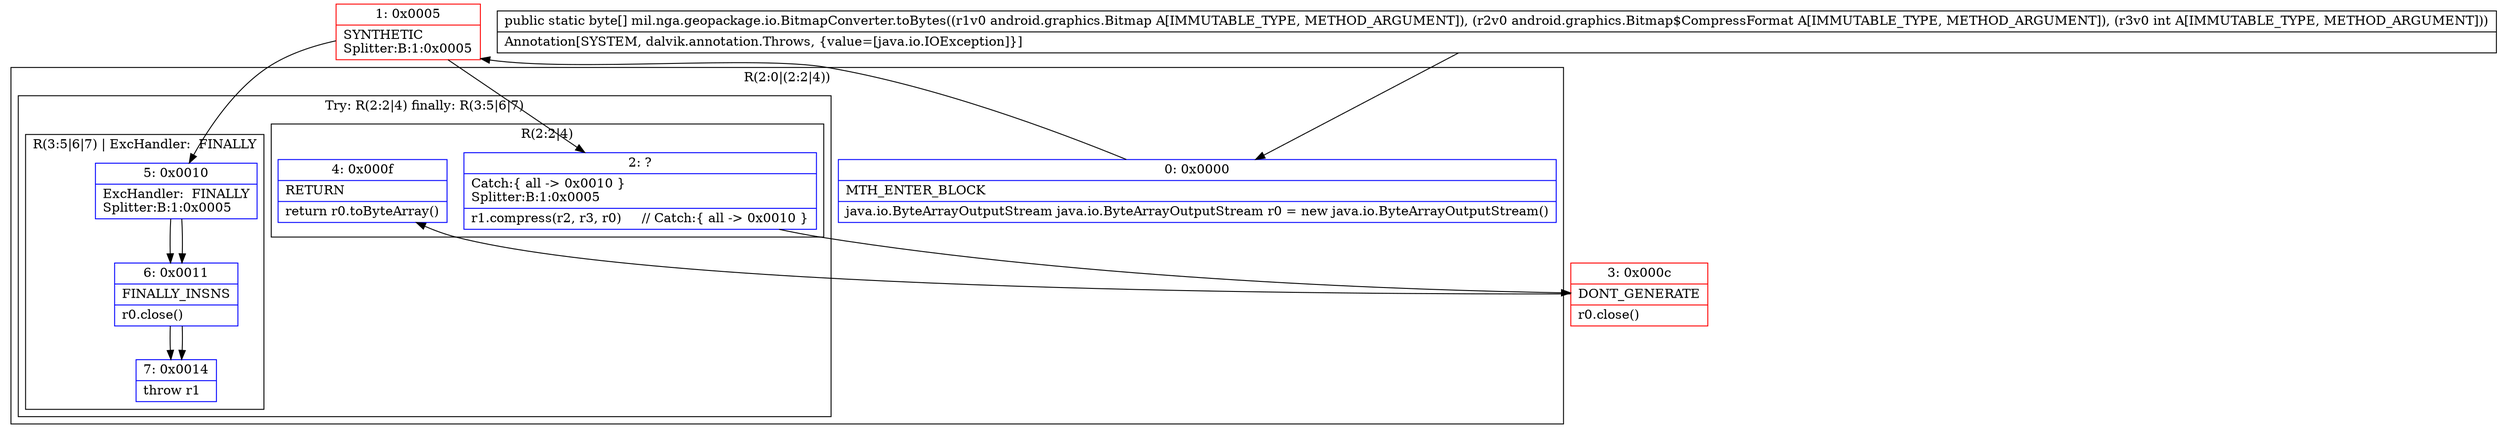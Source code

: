 digraph "CFG formil.nga.geopackage.io.BitmapConverter.toBytes(Landroid\/graphics\/Bitmap;Landroid\/graphics\/Bitmap$CompressFormat;I)[B" {
subgraph cluster_Region_1841311134 {
label = "R(2:0|(2:2|4))";
node [shape=record,color=blue];
Node_0 [shape=record,label="{0\:\ 0x0000|MTH_ENTER_BLOCK\l|java.io.ByteArrayOutputStream java.io.ByteArrayOutputStream r0 = new java.io.ByteArrayOutputStream()\l}"];
subgraph cluster_TryCatchRegion_1433420917 {
label = "Try: R(2:2|4) finally: R(3:5|6|7)";
node [shape=record,color=blue];
subgraph cluster_Region_1896330425 {
label = "R(2:2|4)";
node [shape=record,color=blue];
Node_2 [shape=record,label="{2\:\ ?|Catch:\{ all \-\> 0x0010 \}\lSplitter:B:1:0x0005\l|r1.compress(r2, r3, r0)     \/\/ Catch:\{ all \-\> 0x0010 \}\l}"];
Node_4 [shape=record,label="{4\:\ 0x000f|RETURN\l|return r0.toByteArray()\l}"];
}
subgraph cluster_Region_2002460479 {
label = "R(3:5|6|7) | ExcHandler:  FINALLY\l";
node [shape=record,color=blue];
Node_5 [shape=record,label="{5\:\ 0x0010|ExcHandler:  FINALLY\lSplitter:B:1:0x0005\l}"];
Node_6 [shape=record,label="{6\:\ 0x0011|FINALLY_INSNS\l|r0.close()\l}"];
Node_7 [shape=record,label="{7\:\ 0x0014|throw r1\l}"];
}
}
}
subgraph cluster_Region_2002460479 {
label = "R(3:5|6|7) | ExcHandler:  FINALLY\l";
node [shape=record,color=blue];
Node_5 [shape=record,label="{5\:\ 0x0010|ExcHandler:  FINALLY\lSplitter:B:1:0x0005\l}"];
Node_6 [shape=record,label="{6\:\ 0x0011|FINALLY_INSNS\l|r0.close()\l}"];
Node_7 [shape=record,label="{7\:\ 0x0014|throw r1\l}"];
}
Node_1 [shape=record,color=red,label="{1\:\ 0x0005|SYNTHETIC\lSplitter:B:1:0x0005\l}"];
Node_3 [shape=record,color=red,label="{3\:\ 0x000c|DONT_GENERATE\l|r0.close()\l}"];
MethodNode[shape=record,label="{public static byte[] mil.nga.geopackage.io.BitmapConverter.toBytes((r1v0 android.graphics.Bitmap A[IMMUTABLE_TYPE, METHOD_ARGUMENT]), (r2v0 android.graphics.Bitmap$CompressFormat A[IMMUTABLE_TYPE, METHOD_ARGUMENT]), (r3v0 int A[IMMUTABLE_TYPE, METHOD_ARGUMENT]))  | Annotation[SYSTEM, dalvik.annotation.Throws, \{value=[java.io.IOException]\}]\l}"];
MethodNode -> Node_0;
Node_0 -> Node_1;
Node_2 -> Node_3;
Node_5 -> Node_6;
Node_6 -> Node_7;
Node_5 -> Node_6;
Node_6 -> Node_7;
Node_1 -> Node_2;
Node_1 -> Node_5;
Node_3 -> Node_4;
}

